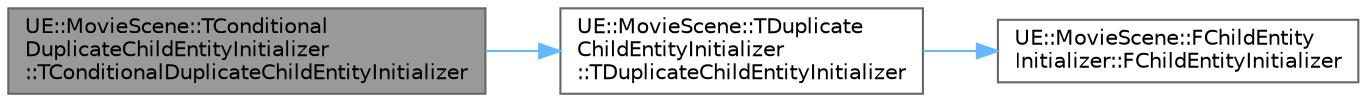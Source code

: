 digraph "UE::MovieScene::TConditionalDuplicateChildEntityInitializer::TConditionalDuplicateChildEntityInitializer"
{
 // INTERACTIVE_SVG=YES
 // LATEX_PDF_SIZE
  bgcolor="transparent";
  edge [fontname=Helvetica,fontsize=10,labelfontname=Helvetica,labelfontsize=10];
  node [fontname=Helvetica,fontsize=10,shape=box,height=0.2,width=0.4];
  rankdir="LR";
  Node1 [id="Node000001",label="UE::MovieScene::TConditional\lDuplicateChildEntityInitializer\l::TConditionalDuplicateChildEntityInitializer",height=0.2,width=0.4,color="gray40", fillcolor="grey60", style="filled", fontcolor="black",tooltip=" "];
  Node1 -> Node2 [id="edge1_Node000001_Node000002",color="steelblue1",style="solid",tooltip=" "];
  Node2 [id="Node000002",label="UE::MovieScene::TDuplicate\lChildEntityInitializer\l::TDuplicateChildEntityInitializer",height=0.2,width=0.4,color="grey40", fillcolor="white", style="filled",URL="$d8/db0/structUE_1_1MovieScene_1_1TDuplicateChildEntityInitializer.html#ac75c4612c05ca656d64852c8c55ab8a9",tooltip=" "];
  Node2 -> Node3 [id="edge2_Node000002_Node000003",color="steelblue1",style="solid",tooltip=" "];
  Node3 [id="Node000003",label="UE::MovieScene::FChildEntity\lInitializer::FChildEntityInitializer",height=0.2,width=0.4,color="grey40", fillcolor="white", style="filled",URL="$d2/db6/structUE_1_1MovieScene_1_1FChildEntityInitializer.html#aa3ffe3b3da19574c7c3a0141fa4b6be4",tooltip=" "];
}

